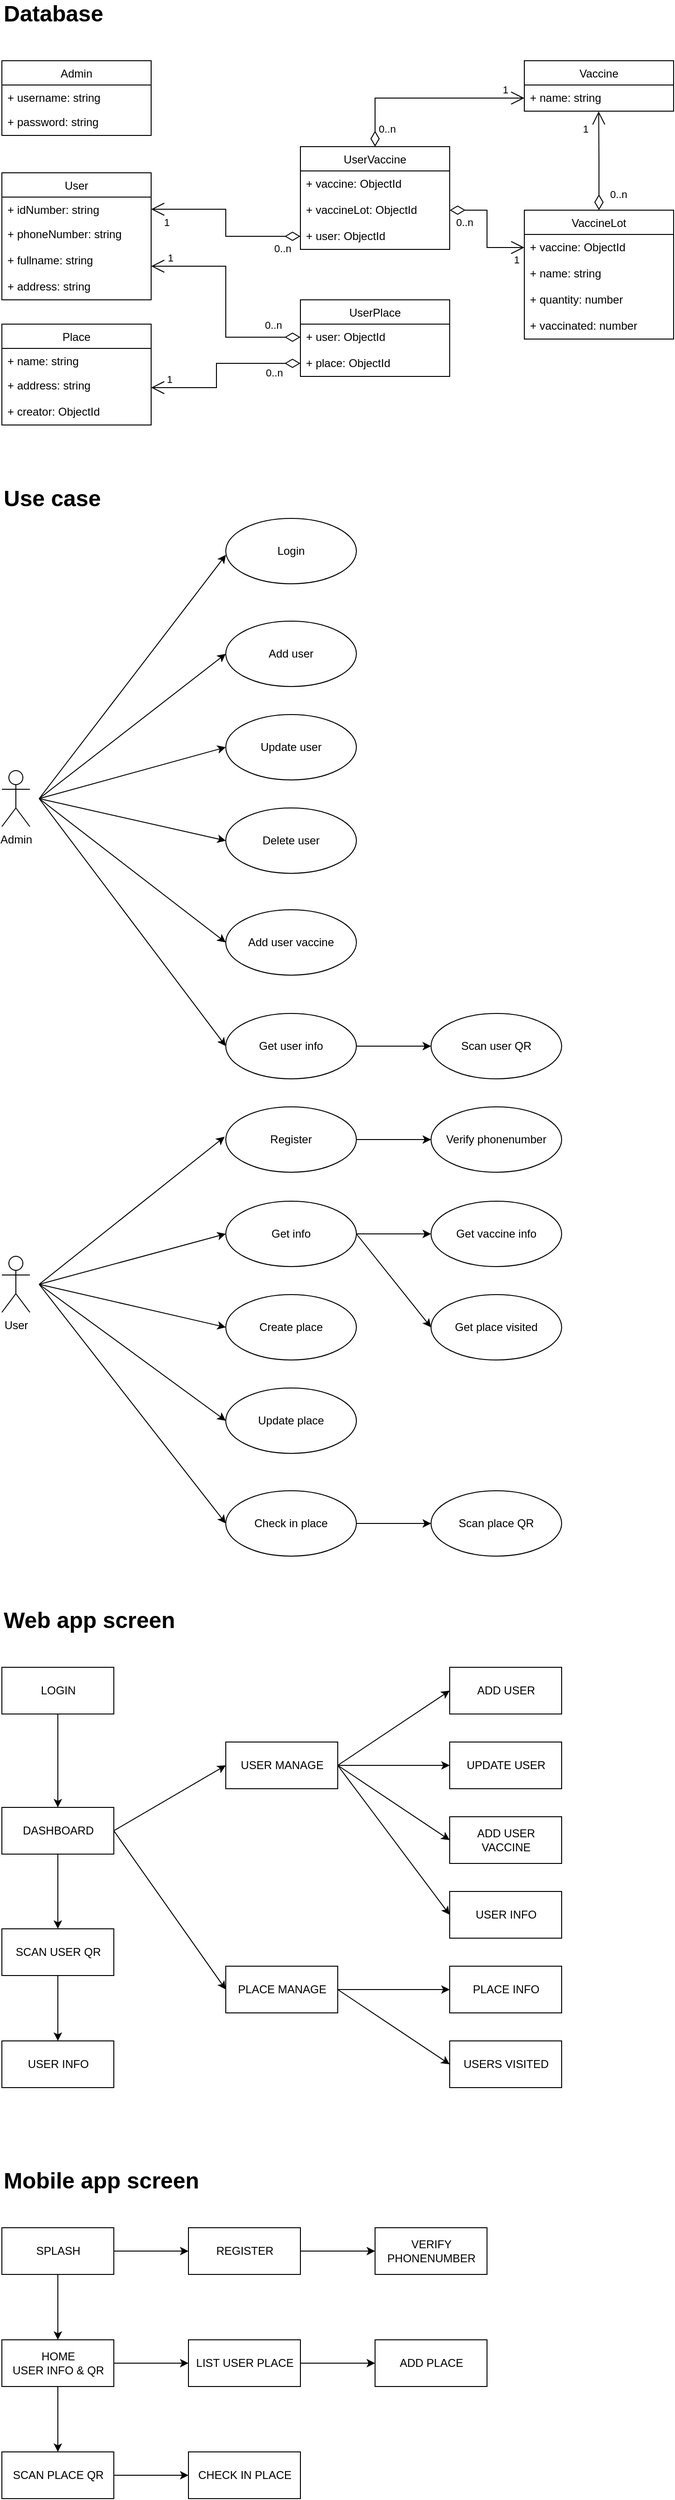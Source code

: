 <mxfile version="15.9.4" type="device"><diagram id="C5RBs43oDa-KdzZeNtuy" name="Page-1"><mxGraphModel dx="981" dy="548" grid="0" gridSize="10" guides="1" tooltips="1" connect="1" arrows="1" fold="1" page="0" pageScale="1" pageWidth="827" pageHeight="1169" math="0" shadow="0"><root><mxCell id="WIyWlLk6GJQsqaUBKTNV-0"/><mxCell id="WIyWlLk6GJQsqaUBKTNV-1" parent="WIyWlLk6GJQsqaUBKTNV-0"/><mxCell id="RPnzSovH79bkajFNH0EI-11" value="Admin" style="swimlane;fontStyle=0;childLayout=stackLayout;horizontal=1;startSize=26;fillColor=none;horizontalStack=0;resizeParent=1;resizeParentMax=0;resizeLast=0;collapsible=1;marginBottom=0;strokeWidth=1;" parent="WIyWlLk6GJQsqaUBKTNV-1" vertex="1"><mxGeometry x="80" y="120" width="160" height="80" as="geometry"/></mxCell><mxCell id="RPnzSovH79bkajFNH0EI-12" value="+ username: string" style="text;strokeColor=none;fillColor=none;align=left;verticalAlign=top;spacingLeft=4;spacingRight=4;overflow=hidden;rotatable=0;points=[[0,0.5],[1,0.5]];portConstraint=eastwest;" parent="RPnzSovH79bkajFNH0EI-11" vertex="1"><mxGeometry y="26" width="160" height="26" as="geometry"/></mxCell><mxCell id="RPnzSovH79bkajFNH0EI-13" value="+ password: string" style="text;strokeColor=none;fillColor=none;align=left;verticalAlign=top;spacingLeft=4;spacingRight=4;overflow=hidden;rotatable=0;points=[[0,0.5],[1,0.5]];portConstraint=eastwest;" parent="RPnzSovH79bkajFNH0EI-11" vertex="1"><mxGeometry y="52" width="160" height="28" as="geometry"/></mxCell><mxCell id="RPnzSovH79bkajFNH0EI-15" value="User" style="swimlane;fontStyle=0;childLayout=stackLayout;horizontal=1;startSize=26;fillColor=none;horizontalStack=0;resizeParent=1;resizeParentMax=0;resizeLast=0;collapsible=1;marginBottom=0;strokeWidth=1;" parent="WIyWlLk6GJQsqaUBKTNV-1" vertex="1"><mxGeometry x="80" y="240" width="160" height="136" as="geometry"/></mxCell><mxCell id="RPnzSovH79bkajFNH0EI-16" value="+ idNumber: string" style="text;strokeColor=none;fillColor=none;align=left;verticalAlign=top;spacingLeft=4;spacingRight=4;overflow=hidden;rotatable=0;points=[[0,0.5],[1,0.5]];portConstraint=eastwest;" parent="RPnzSovH79bkajFNH0EI-15" vertex="1"><mxGeometry y="26" width="160" height="26" as="geometry"/></mxCell><mxCell id="RPnzSovH79bkajFNH0EI-17" value="+ phoneNumber: string" style="text;strokeColor=none;fillColor=none;align=left;verticalAlign=top;spacingLeft=4;spacingRight=4;overflow=hidden;rotatable=0;points=[[0,0.5],[1,0.5]];portConstraint=eastwest;" parent="RPnzSovH79bkajFNH0EI-15" vertex="1"><mxGeometry y="52" width="160" height="28" as="geometry"/></mxCell><mxCell id="RPnzSovH79bkajFNH0EI-19" value="+ fullname: string" style="text;strokeColor=none;fillColor=none;align=left;verticalAlign=top;spacingLeft=4;spacingRight=4;overflow=hidden;rotatable=0;points=[[0,0.5],[1,0.5]];portConstraint=eastwest;" parent="RPnzSovH79bkajFNH0EI-15" vertex="1"><mxGeometry y="80" width="160" height="28" as="geometry"/></mxCell><mxCell id="RPnzSovH79bkajFNH0EI-20" value="+ address: string" style="text;strokeColor=none;fillColor=none;align=left;verticalAlign=top;spacingLeft=4;spacingRight=4;overflow=hidden;rotatable=0;points=[[0,0.5],[1,0.5]];portConstraint=eastwest;" parent="RPnzSovH79bkajFNH0EI-15" vertex="1"><mxGeometry y="108" width="160" height="28" as="geometry"/></mxCell><mxCell id="RPnzSovH79bkajFNH0EI-21" value="Place" style="swimlane;fontStyle=0;childLayout=stackLayout;horizontal=1;startSize=26;fillColor=none;horizontalStack=0;resizeParent=1;resizeParentMax=0;resizeLast=0;collapsible=1;marginBottom=0;strokeWidth=1;" parent="WIyWlLk6GJQsqaUBKTNV-1" vertex="1"><mxGeometry x="80" y="402" width="160" height="108" as="geometry"/></mxCell><mxCell id="RPnzSovH79bkajFNH0EI-22" value="+ name: string" style="text;strokeColor=none;fillColor=none;align=left;verticalAlign=top;spacingLeft=4;spacingRight=4;overflow=hidden;rotatable=0;points=[[0,0.5],[1,0.5]];portConstraint=eastwest;" parent="RPnzSovH79bkajFNH0EI-21" vertex="1"><mxGeometry y="26" width="160" height="26" as="geometry"/></mxCell><mxCell id="RPnzSovH79bkajFNH0EI-23" value="+ address: string" style="text;strokeColor=none;fillColor=none;align=left;verticalAlign=top;spacingLeft=4;spacingRight=4;overflow=hidden;rotatable=0;points=[[0,0.5],[1,0.5]];portConstraint=eastwest;" parent="RPnzSovH79bkajFNH0EI-21" vertex="1"><mxGeometry y="52" width="160" height="28" as="geometry"/></mxCell><mxCell id="RPnzSovH79bkajFNH0EI-24" value="+ creator: ObjectId" style="text;strokeColor=none;fillColor=none;align=left;verticalAlign=top;spacingLeft=4;spacingRight=4;overflow=hidden;rotatable=0;points=[[0,0.5],[1,0.5]];portConstraint=eastwest;" parent="RPnzSovH79bkajFNH0EI-21" vertex="1"><mxGeometry y="80" width="160" height="28" as="geometry"/></mxCell><mxCell id="RPnzSovH79bkajFNH0EI-26" value="UserVaccine" style="swimlane;fontStyle=0;childLayout=stackLayout;horizontal=1;startSize=26;fillColor=none;horizontalStack=0;resizeParent=1;resizeParentMax=0;resizeLast=0;collapsible=1;marginBottom=0;strokeWidth=1;" parent="WIyWlLk6GJQsqaUBKTNV-1" vertex="1"><mxGeometry x="400" y="212" width="160" height="110" as="geometry"/></mxCell><mxCell id="RPnzSovH79bkajFNH0EI-28" value="+ vaccine: ObjectId" style="text;strokeColor=none;fillColor=none;align=left;verticalAlign=top;spacingLeft=4;spacingRight=4;overflow=hidden;rotatable=0;points=[[0,0.5],[1,0.5]];portConstraint=eastwest;" parent="RPnzSovH79bkajFNH0EI-26" vertex="1"><mxGeometry y="26" width="160" height="28" as="geometry"/></mxCell><mxCell id="RPnzSovH79bkajFNH0EI-29" value="+ vaccineLot: ObjectId" style="text;strokeColor=none;fillColor=none;align=left;verticalAlign=top;spacingLeft=4;spacingRight=4;overflow=hidden;rotatable=0;points=[[0,0.5],[1,0.5]];portConstraint=eastwest;" parent="RPnzSovH79bkajFNH0EI-26" vertex="1"><mxGeometry y="54" width="160" height="28" as="geometry"/></mxCell><mxCell id="ggd8G_yPsy5-lnraSc_Z-18" value="+ user: ObjectId" style="text;strokeColor=none;fillColor=none;align=left;verticalAlign=top;spacingLeft=4;spacingRight=4;overflow=hidden;rotatable=0;points=[[0,0.5],[1,0.5]];portConstraint=eastwest;" parent="RPnzSovH79bkajFNH0EI-26" vertex="1"><mxGeometry y="82" width="160" height="28" as="geometry"/></mxCell><mxCell id="RPnzSovH79bkajFNH0EI-50" value="UserPlace" style="swimlane;fontStyle=0;childLayout=stackLayout;horizontal=1;startSize=26;fillColor=none;horizontalStack=0;resizeParent=1;resizeParentMax=0;resizeLast=0;collapsible=1;marginBottom=0;strokeWidth=1;" parent="WIyWlLk6GJQsqaUBKTNV-1" vertex="1"><mxGeometry x="400" y="376" width="160" height="82" as="geometry"/></mxCell><mxCell id="RPnzSovH79bkajFNH0EI-52" value="+ user: ObjectId" style="text;strokeColor=none;fillColor=none;align=left;verticalAlign=top;spacingLeft=4;spacingRight=4;overflow=hidden;rotatable=0;points=[[0,0.5],[1,0.5]];portConstraint=eastwest;" parent="RPnzSovH79bkajFNH0EI-50" vertex="1"><mxGeometry y="26" width="160" height="28" as="geometry"/></mxCell><mxCell id="RPnzSovH79bkajFNH0EI-53" value="+ place: ObjectId" style="text;strokeColor=none;fillColor=none;align=left;verticalAlign=top;spacingLeft=4;spacingRight=4;overflow=hidden;rotatable=0;points=[[0,0.5],[1,0.5]];portConstraint=eastwest;" parent="RPnzSovH79bkajFNH0EI-50" vertex="1"><mxGeometry y="54" width="160" height="28" as="geometry"/></mxCell><mxCell id="RPnzSovH79bkajFNH0EI-60" value="" style="endArrow=open;html=1;endSize=12;startArrow=diamondThin;startSize=14;startFill=0;edgeStyle=orthogonalEdgeStyle;rounded=0;strokeColor=default;exitX=0;exitY=0.5;exitDx=0;exitDy=0;" parent="WIyWlLk6GJQsqaUBKTNV-1" source="RPnzSovH79bkajFNH0EI-52" edge="1"><mxGeometry relative="1" as="geometry"><mxPoint x="400" y="340" as="sourcePoint"/><mxPoint x="240" y="340" as="targetPoint"/><Array as="points"><mxPoint x="320" y="416"/><mxPoint x="320" y="340"/></Array></mxGeometry></mxCell><mxCell id="RPnzSovH79bkajFNH0EI-61" value="0..n" style="edgeLabel;resizable=0;html=1;align=left;verticalAlign=top;strokeWidth=1;" parent="RPnzSovH79bkajFNH0EI-60" connectable="0" vertex="1"><mxGeometry x="-1" relative="1" as="geometry"><mxPoint x="-40" y="-26" as="offset"/></mxGeometry></mxCell><mxCell id="RPnzSovH79bkajFNH0EI-62" value="1" style="edgeLabel;resizable=0;html=1;align=right;verticalAlign=top;strokeWidth=1;" parent="RPnzSovH79bkajFNH0EI-60" connectable="0" vertex="1"><mxGeometry x="1" relative="1" as="geometry"><mxPoint x="24" y="-22" as="offset"/></mxGeometry></mxCell><mxCell id="RPnzSovH79bkajFNH0EI-63" value="" style="endArrow=open;html=1;endSize=12;startArrow=diamondThin;startSize=14;startFill=0;edgeStyle=orthogonalEdgeStyle;rounded=0;strokeColor=default;exitX=0;exitY=0.5;exitDx=0;exitDy=0;" parent="WIyWlLk6GJQsqaUBKTNV-1" source="RPnzSovH79bkajFNH0EI-53" edge="1"><mxGeometry relative="1" as="geometry"><mxPoint x="400" y="470" as="sourcePoint"/><mxPoint x="240" y="470" as="targetPoint"/><Array as="points"><mxPoint x="310" y="444"/><mxPoint x="310" y="470"/></Array></mxGeometry></mxCell><mxCell id="RPnzSovH79bkajFNH0EI-64" value="0..n" style="edgeLabel;resizable=0;html=1;align=left;verticalAlign=top;strokeWidth=1;" parent="RPnzSovH79bkajFNH0EI-63" connectable="0" vertex="1"><mxGeometry x="-1" relative="1" as="geometry"><mxPoint x="-39" y="-3" as="offset"/></mxGeometry></mxCell><mxCell id="RPnzSovH79bkajFNH0EI-65" value="1" style="edgeLabel;resizable=0;html=1;align=right;verticalAlign=top;strokeWidth=1;" parent="RPnzSovH79bkajFNH0EI-63" connectable="0" vertex="1"><mxGeometry x="1" relative="1" as="geometry"><mxPoint x="23" y="-22" as="offset"/></mxGeometry></mxCell><mxCell id="RPnzSovH79bkajFNH0EI-66" value="&lt;b&gt;&lt;font style=&quot;font-size: 24px&quot;&gt;Database&lt;/font&gt;&lt;/b&gt;" style="text;html=1;align=left;verticalAlign=middle;resizable=0;points=[];autosize=1;strokeColor=none;fillColor=none;" parent="WIyWlLk6GJQsqaUBKTNV-1" vertex="1"><mxGeometry x="80" y="60" width="120" height="20" as="geometry"/></mxCell><mxCell id="kVA-u_CEKUebJcmUc4j_-7" style="rounded=0;orthogonalLoop=1;jettySize=auto;html=1;entryX=0.001;entryY=0.558;entryDx=0;entryDy=0;entryPerimeter=0;" parent="WIyWlLk6GJQsqaUBKTNV-1" target="kVA-u_CEKUebJcmUc4j_-1" edge="1"><mxGeometry relative="1" as="geometry"><mxPoint x="120" y="910" as="sourcePoint"/></mxGeometry></mxCell><mxCell id="kVA-u_CEKUebJcmUc4j_-8" style="edgeStyle=none;rounded=0;orthogonalLoop=1;jettySize=auto;html=1;entryX=0;entryY=0.5;entryDx=0;entryDy=0;" parent="WIyWlLk6GJQsqaUBKTNV-1" target="kVA-u_CEKUebJcmUc4j_-2" edge="1"><mxGeometry relative="1" as="geometry"><mxPoint x="120" y="910" as="sourcePoint"/></mxGeometry></mxCell><mxCell id="kVA-u_CEKUebJcmUc4j_-0" value="Admin" style="shape=umlActor;verticalLabelPosition=bottom;verticalAlign=top;html=1;outlineConnect=0;" parent="WIyWlLk6GJQsqaUBKTNV-1" vertex="1"><mxGeometry x="80" y="880" width="30" height="60" as="geometry"/></mxCell><mxCell id="kVA-u_CEKUebJcmUc4j_-1" value="Login" style="ellipse;whiteSpace=wrap;html=1;" parent="WIyWlLk6GJQsqaUBKTNV-1" vertex="1"><mxGeometry x="320" y="610" width="140" height="70" as="geometry"/></mxCell><mxCell id="kVA-u_CEKUebJcmUc4j_-2" value="Add user" style="ellipse;whiteSpace=wrap;html=1;" parent="WIyWlLk6GJQsqaUBKTNV-1" vertex="1"><mxGeometry x="320" y="720" width="140" height="70" as="geometry"/></mxCell><mxCell id="kVA-u_CEKUebJcmUc4j_-3" value="Update user" style="ellipse;whiteSpace=wrap;html=1;" parent="WIyWlLk6GJQsqaUBKTNV-1" vertex="1"><mxGeometry x="320" y="820" width="140" height="70" as="geometry"/></mxCell><mxCell id="kVA-u_CEKUebJcmUc4j_-5" value="Delete user" style="ellipse;whiteSpace=wrap;html=1;" parent="WIyWlLk6GJQsqaUBKTNV-1" vertex="1"><mxGeometry x="320" y="920" width="140" height="70" as="geometry"/></mxCell><mxCell id="kVA-u_CEKUebJcmUc4j_-6" value="Add user vaccine" style="ellipse;whiteSpace=wrap;html=1;" parent="WIyWlLk6GJQsqaUBKTNV-1" vertex="1"><mxGeometry x="320" y="1029" width="140" height="70" as="geometry"/></mxCell><mxCell id="kVA-u_CEKUebJcmUc4j_-9" style="edgeStyle=none;rounded=0;orthogonalLoop=1;jettySize=auto;html=1;entryX=0;entryY=0.5;entryDx=0;entryDy=0;" parent="WIyWlLk6GJQsqaUBKTNV-1" target="kVA-u_CEKUebJcmUc4j_-3" edge="1"><mxGeometry relative="1" as="geometry"><mxPoint x="120" y="910" as="sourcePoint"/><mxPoint x="390" y="865" as="targetPoint"/></mxGeometry></mxCell><mxCell id="kVA-u_CEKUebJcmUc4j_-10" style="edgeStyle=none;rounded=0;orthogonalLoop=1;jettySize=auto;html=1;entryX=0;entryY=0.5;entryDx=0;entryDy=0;" parent="WIyWlLk6GJQsqaUBKTNV-1" target="kVA-u_CEKUebJcmUc4j_-5" edge="1"><mxGeometry relative="1" as="geometry"><mxPoint x="120" y="910" as="sourcePoint"/><mxPoint x="390" y="945" as="targetPoint"/></mxGeometry></mxCell><mxCell id="kVA-u_CEKUebJcmUc4j_-11" style="edgeStyle=none;rounded=0;orthogonalLoop=1;jettySize=auto;html=1;entryX=0;entryY=0.5;entryDx=0;entryDy=0;" parent="WIyWlLk6GJQsqaUBKTNV-1" target="kVA-u_CEKUebJcmUc4j_-6" edge="1"><mxGeometry relative="1" as="geometry"><mxPoint x="120" y="910" as="sourcePoint"/><mxPoint x="400" y="1050" as="targetPoint"/></mxGeometry></mxCell><mxCell id="kVA-u_CEKUebJcmUc4j_-21" style="edgeStyle=none;rounded=0;orthogonalLoop=1;jettySize=auto;html=1;entryX=-0.009;entryY=0.458;entryDx=0;entryDy=0;entryPerimeter=0;" parent="WIyWlLk6GJQsqaUBKTNV-1" target="kVA-u_CEKUebJcmUc4j_-13" edge="1"><mxGeometry relative="1" as="geometry"><mxPoint x="120" y="1430" as="sourcePoint"/></mxGeometry></mxCell><mxCell id="kVA-u_CEKUebJcmUc4j_-12" value="User" style="shape=umlActor;verticalLabelPosition=bottom;verticalAlign=top;html=1;outlineConnect=0;" parent="WIyWlLk6GJQsqaUBKTNV-1" vertex="1"><mxGeometry x="80" y="1400" width="30" height="60" as="geometry"/></mxCell><mxCell id="kVA-u_CEKUebJcmUc4j_-15" value="" style="edgeStyle=none;rounded=0;orthogonalLoop=1;jettySize=auto;html=1;" parent="WIyWlLk6GJQsqaUBKTNV-1" source="kVA-u_CEKUebJcmUc4j_-13" target="kVA-u_CEKUebJcmUc4j_-14" edge="1"><mxGeometry relative="1" as="geometry"/></mxCell><mxCell id="kVA-u_CEKUebJcmUc4j_-13" value="Register" style="ellipse;whiteSpace=wrap;html=1;" parent="WIyWlLk6GJQsqaUBKTNV-1" vertex="1"><mxGeometry x="320" y="1240" width="140" height="70" as="geometry"/></mxCell><mxCell id="kVA-u_CEKUebJcmUc4j_-14" value="Verify phonenumber" style="ellipse;whiteSpace=wrap;html=1;" parent="WIyWlLk6GJQsqaUBKTNV-1" vertex="1"><mxGeometry x="540" y="1240" width="140" height="70" as="geometry"/></mxCell><mxCell id="kVA-u_CEKUebJcmUc4j_-16" value="Create place" style="ellipse;whiteSpace=wrap;html=1;" parent="WIyWlLk6GJQsqaUBKTNV-1" vertex="1"><mxGeometry x="320" y="1441" width="140" height="70" as="geometry"/></mxCell><mxCell id="kVA-u_CEKUebJcmUc4j_-20" value="" style="edgeStyle=none;rounded=0;orthogonalLoop=1;jettySize=auto;html=1;" parent="WIyWlLk6GJQsqaUBKTNV-1" source="kVA-u_CEKUebJcmUc4j_-17" target="kVA-u_CEKUebJcmUc4j_-19" edge="1"><mxGeometry relative="1" as="geometry"/></mxCell><mxCell id="kVA-u_CEKUebJcmUc4j_-17" value="Check in place" style="ellipse;whiteSpace=wrap;html=1;" parent="WIyWlLk6GJQsqaUBKTNV-1" vertex="1"><mxGeometry x="320" y="1651" width="140" height="70" as="geometry"/></mxCell><mxCell id="kVA-u_CEKUebJcmUc4j_-33" value="" style="edgeStyle=none;rounded=0;orthogonalLoop=1;jettySize=auto;html=1;" parent="WIyWlLk6GJQsqaUBKTNV-1" source="kVA-u_CEKUebJcmUc4j_-18" target="kVA-u_CEKUebJcmUc4j_-32" edge="1"><mxGeometry relative="1" as="geometry"/></mxCell><mxCell id="kVA-u_CEKUebJcmUc4j_-18" value="Get info" style="ellipse;whiteSpace=wrap;html=1;" parent="WIyWlLk6GJQsqaUBKTNV-1" vertex="1"><mxGeometry x="320" y="1341" width="140" height="70" as="geometry"/></mxCell><mxCell id="kVA-u_CEKUebJcmUc4j_-19" value="Scan place QR" style="ellipse;whiteSpace=wrap;html=1;" parent="WIyWlLk6GJQsqaUBKTNV-1" vertex="1"><mxGeometry x="540" y="1651" width="140" height="70" as="geometry"/></mxCell><mxCell id="kVA-u_CEKUebJcmUc4j_-22" style="edgeStyle=none;rounded=0;orthogonalLoop=1;jettySize=auto;html=1;entryX=0;entryY=0.5;entryDx=0;entryDy=0;" parent="WIyWlLk6GJQsqaUBKTNV-1" target="kVA-u_CEKUebJcmUc4j_-18" edge="1"><mxGeometry relative="1" as="geometry"><mxPoint x="120" y="1430" as="sourcePoint"/><mxPoint x="408.74" y="1281.06" as="targetPoint"/></mxGeometry></mxCell><mxCell id="kVA-u_CEKUebJcmUc4j_-23" style="edgeStyle=none;rounded=0;orthogonalLoop=1;jettySize=auto;html=1;entryX=0;entryY=0.5;entryDx=0;entryDy=0;" parent="WIyWlLk6GJQsqaUBKTNV-1" target="kVA-u_CEKUebJcmUc4j_-16" edge="1"><mxGeometry relative="1" as="geometry"><mxPoint x="120" y="1430" as="sourcePoint"/><mxPoint x="410" y="1385" as="targetPoint"/></mxGeometry></mxCell><mxCell id="kVA-u_CEKUebJcmUc4j_-24" style="edgeStyle=none;rounded=0;orthogonalLoop=1;jettySize=auto;html=1;entryX=0;entryY=0.5;entryDx=0;entryDy=0;" parent="WIyWlLk6GJQsqaUBKTNV-1" target="kVA-u_CEKUebJcmUc4j_-17" edge="1"><mxGeometry relative="1" as="geometry"><mxPoint x="120" y="1430" as="sourcePoint"/><mxPoint x="410" y="1485" as="targetPoint"/></mxGeometry></mxCell><mxCell id="kVA-u_CEKUebJcmUc4j_-28" value="" style="edgeStyle=none;rounded=0;orthogonalLoop=1;jettySize=auto;html=1;" parent="WIyWlLk6GJQsqaUBKTNV-1" source="kVA-u_CEKUebJcmUc4j_-25" edge="1"><mxGeometry relative="1" as="geometry"><mxPoint x="540.0" y="1175" as="targetPoint"/></mxGeometry></mxCell><mxCell id="kVA-u_CEKUebJcmUc4j_-25" value="Get user info" style="ellipse;whiteSpace=wrap;html=1;" parent="WIyWlLk6GJQsqaUBKTNV-1" vertex="1"><mxGeometry x="320" y="1140" width="140" height="70" as="geometry"/></mxCell><mxCell id="kVA-u_CEKUebJcmUc4j_-26" style="edgeStyle=none;rounded=0;orthogonalLoop=1;jettySize=auto;html=1;entryX=0;entryY=0.5;entryDx=0;entryDy=0;" parent="WIyWlLk6GJQsqaUBKTNV-1" target="kVA-u_CEKUebJcmUc4j_-25" edge="1"><mxGeometry relative="1" as="geometry"><mxPoint x="120" y="910" as="sourcePoint"/><mxPoint x="410" y="1074" as="targetPoint"/></mxGeometry></mxCell><mxCell id="kVA-u_CEKUebJcmUc4j_-27" value="Scan user QR" style="ellipse;whiteSpace=wrap;html=1;" parent="WIyWlLk6GJQsqaUBKTNV-1" vertex="1"><mxGeometry x="540" y="1140" width="140" height="70" as="geometry"/></mxCell><mxCell id="kVA-u_CEKUebJcmUc4j_-29" value="&lt;span style=&quot;font-size: 24px&quot;&gt;&lt;b&gt;Use case&lt;/b&gt;&lt;/span&gt;" style="text;html=1;align=left;verticalAlign=middle;resizable=0;points=[];autosize=1;strokeColor=none;fillColor=none;" parent="WIyWlLk6GJQsqaUBKTNV-1" vertex="1"><mxGeometry x="80" y="579" width="120" height="20" as="geometry"/></mxCell><mxCell id="kVA-u_CEKUebJcmUc4j_-30" value="Update place" style="ellipse;whiteSpace=wrap;html=1;" parent="WIyWlLk6GJQsqaUBKTNV-1" vertex="1"><mxGeometry x="320" y="1541" width="140" height="70" as="geometry"/></mxCell><mxCell id="kVA-u_CEKUebJcmUc4j_-31" style="edgeStyle=none;rounded=0;orthogonalLoop=1;jettySize=auto;html=1;entryX=0;entryY=0.5;entryDx=0;entryDy=0;" parent="WIyWlLk6GJQsqaUBKTNV-1" target="kVA-u_CEKUebJcmUc4j_-30" edge="1"><mxGeometry relative="1" as="geometry"><mxPoint x="120" y="1430" as="sourcePoint"/><mxPoint x="410.0" y="1485" as="targetPoint"/></mxGeometry></mxCell><mxCell id="kVA-u_CEKUebJcmUc4j_-32" value="Get vaccine info" style="ellipse;whiteSpace=wrap;html=1;" parent="WIyWlLk6GJQsqaUBKTNV-1" vertex="1"><mxGeometry x="540" y="1341" width="140" height="70" as="geometry"/></mxCell><mxCell id="kVA-u_CEKUebJcmUc4j_-34" value="Get place visited" style="ellipse;whiteSpace=wrap;html=1;" parent="WIyWlLk6GJQsqaUBKTNV-1" vertex="1"><mxGeometry x="540" y="1441" width="140" height="70" as="geometry"/></mxCell><mxCell id="kVA-u_CEKUebJcmUc4j_-35" value="" style="edgeStyle=none;rounded=0;orthogonalLoop=1;jettySize=auto;html=1;entryX=0;entryY=0.5;entryDx=0;entryDy=0;exitX=1;exitY=0.5;exitDx=0;exitDy=0;" parent="WIyWlLk6GJQsqaUBKTNV-1" source="kVA-u_CEKUebJcmUc4j_-18" target="kVA-u_CEKUebJcmUc4j_-34" edge="1"><mxGeometry relative="1" as="geometry"><mxPoint x="470.0" y="1386" as="sourcePoint"/><mxPoint x="550.0" y="1386" as="targetPoint"/></mxGeometry></mxCell><mxCell id="kVA-u_CEKUebJcmUc4j_-37" value="&lt;span style=&quot;font-size: 24px&quot;&gt;&lt;b&gt;Web app screen&lt;/b&gt;&lt;/span&gt;" style="text;html=1;align=left;verticalAlign=middle;resizable=0;points=[];autosize=1;strokeColor=none;fillColor=none;" parent="WIyWlLk6GJQsqaUBKTNV-1" vertex="1"><mxGeometry x="80" y="1780" width="200" height="20" as="geometry"/></mxCell><mxCell id="kVA-u_CEKUebJcmUc4j_-41" value="" style="edgeStyle=none;rounded=0;orthogonalLoop=1;jettySize=auto;html=1;exitX=1;exitY=0.5;exitDx=0;exitDy=0;entryX=0;entryY=0.5;entryDx=0;entryDy=0;" parent="WIyWlLk6GJQsqaUBKTNV-1" source="kVA-u_CEKUebJcmUc4j_-38" target="kVA-u_CEKUebJcmUc4j_-40" edge="1"><mxGeometry relative="1" as="geometry"/></mxCell><mxCell id="kVA-u_CEKUebJcmUc4j_-50" style="edgeStyle=none;rounded=0;orthogonalLoop=1;jettySize=auto;html=1;exitX=0.5;exitY=1;exitDx=0;exitDy=0;entryX=0.5;entryY=0;entryDx=0;entryDy=0;" parent="WIyWlLk6GJQsqaUBKTNV-1" source="kVA-u_CEKUebJcmUc4j_-38" target="kVA-u_CEKUebJcmUc4j_-49" edge="1"><mxGeometry relative="1" as="geometry"/></mxCell><mxCell id="kVA-u_CEKUebJcmUc4j_-56" style="edgeStyle=none;rounded=0;orthogonalLoop=1;jettySize=auto;html=1;exitX=1;exitY=0.5;exitDx=0;exitDy=0;entryX=0;entryY=0.5;entryDx=0;entryDy=0;" parent="WIyWlLk6GJQsqaUBKTNV-1" source="kVA-u_CEKUebJcmUc4j_-38" target="kVA-u_CEKUebJcmUc4j_-55" edge="1"><mxGeometry relative="1" as="geometry"/></mxCell><mxCell id="kVA-u_CEKUebJcmUc4j_-38" value="DASHBOARD" style="html=1;" parent="WIyWlLk6GJQsqaUBKTNV-1" vertex="1"><mxGeometry x="80" y="1990" width="120" height="50" as="geometry"/></mxCell><mxCell id="kVA-u_CEKUebJcmUc4j_-39" value="LOGIN" style="html=1;" parent="WIyWlLk6GJQsqaUBKTNV-1" vertex="1"><mxGeometry x="80" y="1840" width="120" height="50" as="geometry"/></mxCell><mxCell id="kVA-u_CEKUebJcmUc4j_-45" style="edgeStyle=none;rounded=0;orthogonalLoop=1;jettySize=auto;html=1;exitX=1;exitY=0.5;exitDx=0;exitDy=0;entryX=0;entryY=0.5;entryDx=0;entryDy=0;" parent="WIyWlLk6GJQsqaUBKTNV-1" source="kVA-u_CEKUebJcmUc4j_-40" target="kVA-u_CEKUebJcmUc4j_-43" edge="1"><mxGeometry relative="1" as="geometry"/></mxCell><mxCell id="kVA-u_CEKUebJcmUc4j_-46" style="edgeStyle=none;rounded=0;orthogonalLoop=1;jettySize=auto;html=1;exitX=1;exitY=0.5;exitDx=0;exitDy=0;entryX=0;entryY=0.5;entryDx=0;entryDy=0;" parent="WIyWlLk6GJQsqaUBKTNV-1" source="kVA-u_CEKUebJcmUc4j_-40" target="kVA-u_CEKUebJcmUc4j_-44" edge="1"><mxGeometry relative="1" as="geometry"/></mxCell><mxCell id="kVA-u_CEKUebJcmUc4j_-48" style="edgeStyle=none;rounded=0;orthogonalLoop=1;jettySize=auto;html=1;exitX=1;exitY=0.5;exitDx=0;exitDy=0;entryX=0;entryY=0.5;entryDx=0;entryDy=0;" parent="WIyWlLk6GJQsqaUBKTNV-1" source="kVA-u_CEKUebJcmUc4j_-40" target="kVA-u_CEKUebJcmUc4j_-47" edge="1"><mxGeometry relative="1" as="geometry"/></mxCell><mxCell id="kVA-u_CEKUebJcmUc4j_-54" style="edgeStyle=none;rounded=0;orthogonalLoop=1;jettySize=auto;html=1;exitX=1;exitY=0.5;exitDx=0;exitDy=0;entryX=0;entryY=0.5;entryDx=0;entryDy=0;" parent="WIyWlLk6GJQsqaUBKTNV-1" source="kVA-u_CEKUebJcmUc4j_-40" target="kVA-u_CEKUebJcmUc4j_-53" edge="1"><mxGeometry relative="1" as="geometry"/></mxCell><mxCell id="kVA-u_CEKUebJcmUc4j_-40" value="USER MANAGE" style="html=1;" parent="WIyWlLk6GJQsqaUBKTNV-1" vertex="1"><mxGeometry x="320" y="1920" width="120" height="50" as="geometry"/></mxCell><mxCell id="kVA-u_CEKUebJcmUc4j_-42" value="" style="edgeStyle=none;rounded=0;orthogonalLoop=1;jettySize=auto;html=1;entryX=0.5;entryY=0;entryDx=0;entryDy=0;exitX=0.5;exitY=1;exitDx=0;exitDy=0;" parent="WIyWlLk6GJQsqaUBKTNV-1" source="kVA-u_CEKUebJcmUc4j_-39" target="kVA-u_CEKUebJcmUc4j_-38" edge="1"><mxGeometry relative="1" as="geometry"><mxPoint x="200" y="1864.66" as="sourcePoint"/><mxPoint x="280" y="1864.66" as="targetPoint"/></mxGeometry></mxCell><mxCell id="kVA-u_CEKUebJcmUc4j_-43" value="ADD USER" style="html=1;" parent="WIyWlLk6GJQsqaUBKTNV-1" vertex="1"><mxGeometry x="560" y="1840" width="120" height="50" as="geometry"/></mxCell><mxCell id="kVA-u_CEKUebJcmUc4j_-44" value="UPDATE USER" style="html=1;" parent="WIyWlLk6GJQsqaUBKTNV-1" vertex="1"><mxGeometry x="560" y="1920" width="120" height="50" as="geometry"/></mxCell><mxCell id="kVA-u_CEKUebJcmUc4j_-47" value="ADD USER&lt;br&gt;VACCINE" style="html=1;" parent="WIyWlLk6GJQsqaUBKTNV-1" vertex="1"><mxGeometry x="560" y="2000" width="120" height="50" as="geometry"/></mxCell><mxCell id="kVA-u_CEKUebJcmUc4j_-52" value="" style="edgeStyle=none;rounded=0;orthogonalLoop=1;jettySize=auto;html=1;exitX=0.5;exitY=1;exitDx=0;exitDy=0;entryX=0.5;entryY=0;entryDx=0;entryDy=0;" parent="WIyWlLk6GJQsqaUBKTNV-1" source="kVA-u_CEKUebJcmUc4j_-49" target="kVA-u_CEKUebJcmUc4j_-51" edge="1"><mxGeometry relative="1" as="geometry"/></mxCell><mxCell id="kVA-u_CEKUebJcmUc4j_-49" value="SCAN USER QR" style="html=1;" parent="WIyWlLk6GJQsqaUBKTNV-1" vertex="1"><mxGeometry x="80" y="2120" width="120" height="50" as="geometry"/></mxCell><mxCell id="kVA-u_CEKUebJcmUc4j_-51" value="USER INFO" style="html=1;" parent="WIyWlLk6GJQsqaUBKTNV-1" vertex="1"><mxGeometry x="80" y="2240" width="120" height="50" as="geometry"/></mxCell><mxCell id="kVA-u_CEKUebJcmUc4j_-53" value="USER INFO" style="html=1;" parent="WIyWlLk6GJQsqaUBKTNV-1" vertex="1"><mxGeometry x="560" y="2080" width="120" height="50" as="geometry"/></mxCell><mxCell id="kVA-u_CEKUebJcmUc4j_-58" value="" style="edgeStyle=none;rounded=0;orthogonalLoop=1;jettySize=auto;html=1;" parent="WIyWlLk6GJQsqaUBKTNV-1" source="kVA-u_CEKUebJcmUc4j_-55" target="kVA-u_CEKUebJcmUc4j_-57" edge="1"><mxGeometry relative="1" as="geometry"/></mxCell><mxCell id="kVA-u_CEKUebJcmUc4j_-60" style="edgeStyle=none;rounded=0;orthogonalLoop=1;jettySize=auto;html=1;exitX=1;exitY=0.5;exitDx=0;exitDy=0;entryX=0;entryY=0.5;entryDx=0;entryDy=0;" parent="WIyWlLk6GJQsqaUBKTNV-1" source="kVA-u_CEKUebJcmUc4j_-55" target="kVA-u_CEKUebJcmUc4j_-59" edge="1"><mxGeometry relative="1" as="geometry"/></mxCell><mxCell id="kVA-u_CEKUebJcmUc4j_-55" value="PLACE MANAGE" style="html=1;" parent="WIyWlLk6GJQsqaUBKTNV-1" vertex="1"><mxGeometry x="320" y="2160" width="120" height="50" as="geometry"/></mxCell><mxCell id="kVA-u_CEKUebJcmUc4j_-57" value="PLACE INFO" style="html=1;" parent="WIyWlLk6GJQsqaUBKTNV-1" vertex="1"><mxGeometry x="560" y="2160" width="120" height="50" as="geometry"/></mxCell><mxCell id="kVA-u_CEKUebJcmUc4j_-59" value="USERS VISITED" style="html=1;" parent="WIyWlLk6GJQsqaUBKTNV-1" vertex="1"><mxGeometry x="560" y="2240" width="120" height="50" as="geometry"/></mxCell><mxCell id="kVA-u_CEKUebJcmUc4j_-64" value="" style="edgeStyle=none;rounded=0;orthogonalLoop=1;jettySize=auto;html=1;" parent="WIyWlLk6GJQsqaUBKTNV-1" source="kVA-u_CEKUebJcmUc4j_-61" target="kVA-u_CEKUebJcmUc4j_-63" edge="1"><mxGeometry relative="1" as="geometry"/></mxCell><mxCell id="kVA-u_CEKUebJcmUc4j_-74" value="" style="edgeStyle=none;rounded=0;orthogonalLoop=1;jettySize=auto;html=1;" parent="WIyWlLk6GJQsqaUBKTNV-1" source="kVA-u_CEKUebJcmUc4j_-61" target="kVA-u_CEKUebJcmUc4j_-73" edge="1"><mxGeometry relative="1" as="geometry"/></mxCell><mxCell id="kVA-u_CEKUebJcmUc4j_-61" value="SPLASH" style="html=1;" parent="WIyWlLk6GJQsqaUBKTNV-1" vertex="1"><mxGeometry x="80" y="2440" width="120" height="50" as="geometry"/></mxCell><mxCell id="kVA-u_CEKUebJcmUc4j_-62" value="&lt;span style=&quot;font-size: 24px&quot;&gt;&lt;b&gt;Mobile app screen&lt;/b&gt;&lt;/span&gt;" style="text;html=1;align=left;verticalAlign=middle;resizable=0;points=[];autosize=1;strokeColor=none;fillColor=none;" parent="WIyWlLk6GJQsqaUBKTNV-1" vertex="1"><mxGeometry x="80" y="2380" width="220" height="20" as="geometry"/></mxCell><mxCell id="kVA-u_CEKUebJcmUc4j_-66" value="" style="edgeStyle=none;rounded=0;orthogonalLoop=1;jettySize=auto;html=1;" parent="WIyWlLk6GJQsqaUBKTNV-1" source="kVA-u_CEKUebJcmUc4j_-63" target="kVA-u_CEKUebJcmUc4j_-65" edge="1"><mxGeometry relative="1" as="geometry"/></mxCell><mxCell id="kVA-u_CEKUebJcmUc4j_-70" value="" style="edgeStyle=none;rounded=0;orthogonalLoop=1;jettySize=auto;html=1;" parent="WIyWlLk6GJQsqaUBKTNV-1" source="kVA-u_CEKUebJcmUc4j_-63" target="kVA-u_CEKUebJcmUc4j_-69" edge="1"><mxGeometry relative="1" as="geometry"/></mxCell><mxCell id="kVA-u_CEKUebJcmUc4j_-63" value="HOME&lt;br&gt;USER INFO &amp;amp; QR" style="html=1;" parent="WIyWlLk6GJQsqaUBKTNV-1" vertex="1"><mxGeometry x="80" y="2560" width="120" height="50" as="geometry"/></mxCell><mxCell id="kVA-u_CEKUebJcmUc4j_-68" value="" style="edgeStyle=none;rounded=0;orthogonalLoop=1;jettySize=auto;html=1;" parent="WIyWlLk6GJQsqaUBKTNV-1" source="kVA-u_CEKUebJcmUc4j_-65" target="kVA-u_CEKUebJcmUc4j_-67" edge="1"><mxGeometry relative="1" as="geometry"/></mxCell><mxCell id="kVA-u_CEKUebJcmUc4j_-65" value="LIST USER PLACE" style="html=1;" parent="WIyWlLk6GJQsqaUBKTNV-1" vertex="1"><mxGeometry x="280" y="2560" width="120" height="50" as="geometry"/></mxCell><mxCell id="kVA-u_CEKUebJcmUc4j_-67" value="ADD PLACE" style="html=1;" parent="WIyWlLk6GJQsqaUBKTNV-1" vertex="1"><mxGeometry x="480" y="2560" width="120" height="50" as="geometry"/></mxCell><mxCell id="kVA-u_CEKUebJcmUc4j_-72" value="" style="edgeStyle=none;rounded=0;orthogonalLoop=1;jettySize=auto;html=1;" parent="WIyWlLk6GJQsqaUBKTNV-1" source="kVA-u_CEKUebJcmUc4j_-69" target="kVA-u_CEKUebJcmUc4j_-71" edge="1"><mxGeometry relative="1" as="geometry"/></mxCell><mxCell id="kVA-u_CEKUebJcmUc4j_-69" value="SCAN PLACE QR" style="html=1;" parent="WIyWlLk6GJQsqaUBKTNV-1" vertex="1"><mxGeometry x="80" y="2680" width="120" height="50" as="geometry"/></mxCell><mxCell id="kVA-u_CEKUebJcmUc4j_-71" value="CHECK IN PLACE" style="html=1;" parent="WIyWlLk6GJQsqaUBKTNV-1" vertex="1"><mxGeometry x="280" y="2680" width="120" height="50" as="geometry"/></mxCell><mxCell id="kVA-u_CEKUebJcmUc4j_-76" value="" style="edgeStyle=none;rounded=0;orthogonalLoop=1;jettySize=auto;html=1;" parent="WIyWlLk6GJQsqaUBKTNV-1" source="kVA-u_CEKUebJcmUc4j_-73" target="kVA-u_CEKUebJcmUc4j_-75" edge="1"><mxGeometry relative="1" as="geometry"/></mxCell><mxCell id="kVA-u_CEKUebJcmUc4j_-73" value="REGISTER" style="html=1;" parent="WIyWlLk6GJQsqaUBKTNV-1" vertex="1"><mxGeometry x="280" y="2440" width="120" height="50" as="geometry"/></mxCell><mxCell id="kVA-u_CEKUebJcmUc4j_-75" value="VERIFY&lt;br&gt;PHONENUMBER" style="html=1;" parent="WIyWlLk6GJQsqaUBKTNV-1" vertex="1"><mxGeometry x="480" y="2440" width="120" height="50" as="geometry"/></mxCell><mxCell id="ggd8G_yPsy5-lnraSc_Z-0" value="Vaccine" style="swimlane;fontStyle=0;childLayout=stackLayout;horizontal=1;startSize=26;fillColor=none;horizontalStack=0;resizeParent=1;resizeParentMax=0;resizeLast=0;collapsible=1;marginBottom=0;strokeWidth=1;" parent="WIyWlLk6GJQsqaUBKTNV-1" vertex="1"><mxGeometry x="640" y="120" width="160" height="54" as="geometry"/></mxCell><mxCell id="ggd8G_yPsy5-lnraSc_Z-2" value="+ name: string" style="text;strokeColor=none;fillColor=none;align=left;verticalAlign=top;spacingLeft=4;spacingRight=4;overflow=hidden;rotatable=0;points=[[0,0.5],[1,0.5]];portConstraint=eastwest;" parent="ggd8G_yPsy5-lnraSc_Z-0" vertex="1"><mxGeometry y="26" width="160" height="28" as="geometry"/></mxCell><mxCell id="ggd8G_yPsy5-lnraSc_Z-4" value="VaccineLot" style="swimlane;fontStyle=0;childLayout=stackLayout;horizontal=1;startSize=26;fillColor=none;horizontalStack=0;resizeParent=1;resizeParentMax=0;resizeLast=0;collapsible=1;marginBottom=0;strokeWidth=1;" parent="WIyWlLk6GJQsqaUBKTNV-1" vertex="1"><mxGeometry x="640" y="280" width="160" height="138" as="geometry"/></mxCell><mxCell id="ggd8G_yPsy5-lnraSc_Z-5" value="+ vaccine: ObjectId" style="text;strokeColor=none;fillColor=none;align=left;verticalAlign=top;spacingLeft=4;spacingRight=4;overflow=hidden;rotatable=0;points=[[0,0.5],[1,0.5]];portConstraint=eastwest;" parent="ggd8G_yPsy5-lnraSc_Z-4" vertex="1"><mxGeometry y="26" width="160" height="28" as="geometry"/></mxCell><mxCell id="ggd8G_yPsy5-lnraSc_Z-6" value="+ name: string" style="text;strokeColor=none;fillColor=none;align=left;verticalAlign=top;spacingLeft=4;spacingRight=4;overflow=hidden;rotatable=0;points=[[0,0.5],[1,0.5]];portConstraint=eastwest;" parent="ggd8G_yPsy5-lnraSc_Z-4" vertex="1"><mxGeometry y="54" width="160" height="28" as="geometry"/></mxCell><mxCell id="ggd8G_yPsy5-lnraSc_Z-7" value="+ quantity: number" style="text;strokeColor=none;fillColor=none;align=left;verticalAlign=top;spacingLeft=4;spacingRight=4;overflow=hidden;rotatable=0;points=[[0,0.5],[1,0.5]];portConstraint=eastwest;" parent="ggd8G_yPsy5-lnraSc_Z-4" vertex="1"><mxGeometry y="82" width="160" height="28" as="geometry"/></mxCell><mxCell id="ggd8G_yPsy5-lnraSc_Z-17" value="+ vaccinated: number" style="text;strokeColor=none;fillColor=none;align=left;verticalAlign=top;spacingLeft=4;spacingRight=4;overflow=hidden;rotatable=0;points=[[0,0.5],[1,0.5]];portConstraint=eastwest;" parent="ggd8G_yPsy5-lnraSc_Z-4" vertex="1"><mxGeometry y="110" width="160" height="28" as="geometry"/></mxCell><mxCell id="ggd8G_yPsy5-lnraSc_Z-8" value="" style="endArrow=open;html=1;endSize=12;startArrow=diamondThin;startSize=14;startFill=0;edgeStyle=orthogonalEdgeStyle;rounded=0;entryX=0;entryY=0.5;entryDx=0;entryDy=0;exitX=0.5;exitY=0;exitDx=0;exitDy=0;" parent="WIyWlLk6GJQsqaUBKTNV-1" source="RPnzSovH79bkajFNH0EI-26" target="ggd8G_yPsy5-lnraSc_Z-2" edge="1"><mxGeometry relative="1" as="geometry"><mxPoint x="490" y="210" as="sourcePoint"/><mxPoint x="580" y="174" as="targetPoint"/></mxGeometry></mxCell><mxCell id="ggd8G_yPsy5-lnraSc_Z-9" value="0..n" style="edgeLabel;resizable=0;html=1;align=left;verticalAlign=top;" parent="ggd8G_yPsy5-lnraSc_Z-8" connectable="0" vertex="1"><mxGeometry x="-1" relative="1" as="geometry"><mxPoint x="2" y="-32" as="offset"/></mxGeometry></mxCell><mxCell id="ggd8G_yPsy5-lnraSc_Z-10" value="1" style="edgeLabel;resizable=0;html=1;align=right;verticalAlign=top;" parent="ggd8G_yPsy5-lnraSc_Z-8" connectable="0" vertex="1"><mxGeometry x="1" relative="1" as="geometry"><mxPoint x="-17" y="-22" as="offset"/></mxGeometry></mxCell><mxCell id="ggd8G_yPsy5-lnraSc_Z-14" value="" style="endArrow=open;html=1;endSize=12;startArrow=diamondThin;startSize=14;startFill=0;edgeStyle=orthogonalEdgeStyle;rounded=0;entryX=0.498;entryY=1.007;entryDx=0;entryDy=0;entryPerimeter=0;exitX=0.5;exitY=0;exitDx=0;exitDy=0;" parent="WIyWlLk6GJQsqaUBKTNV-1" source="ggd8G_yPsy5-lnraSc_Z-4" target="ggd8G_yPsy5-lnraSc_Z-2" edge="1"><mxGeometry relative="1" as="geometry"><mxPoint x="720" y="400" as="sourcePoint"/><mxPoint x="800" y="430" as="targetPoint"/></mxGeometry></mxCell><mxCell id="ggd8G_yPsy5-lnraSc_Z-15" value="0..n" style="edgeLabel;resizable=0;html=1;align=left;verticalAlign=top;" parent="ggd8G_yPsy5-lnraSc_Z-14" connectable="0" vertex="1"><mxGeometry x="-1" relative="1" as="geometry"><mxPoint x="10" y="-30" as="offset"/></mxGeometry></mxCell><mxCell id="ggd8G_yPsy5-lnraSc_Z-16" value="1" style="edgeLabel;resizable=0;html=1;align=right;verticalAlign=top;" parent="ggd8G_yPsy5-lnraSc_Z-14" connectable="0" vertex="1"><mxGeometry x="1" relative="1" as="geometry"><mxPoint x="-10" y="6" as="offset"/></mxGeometry></mxCell><mxCell id="ggd8G_yPsy5-lnraSc_Z-25" value="" style="endArrow=open;html=1;endSize=12;startArrow=diamondThin;startSize=14;startFill=0;edgeStyle=orthogonalEdgeStyle;rounded=0;exitX=0;exitY=0.5;exitDx=0;exitDy=0;entryX=1;entryY=0.5;entryDx=0;entryDy=0;" parent="WIyWlLk6GJQsqaUBKTNV-1" source="ggd8G_yPsy5-lnraSc_Z-18" target="RPnzSovH79bkajFNH0EI-16" edge="1"><mxGeometry relative="1" as="geometry"><mxPoint x="280" y="180" as="sourcePoint"/><mxPoint x="320" y="200" as="targetPoint"/></mxGeometry></mxCell><mxCell id="ggd8G_yPsy5-lnraSc_Z-26" value="0..n" style="edgeLabel;resizable=0;html=1;align=left;verticalAlign=top;" parent="ggd8G_yPsy5-lnraSc_Z-25" connectable="0" vertex="1"><mxGeometry x="-1" relative="1" as="geometry"><mxPoint x="-30" as="offset"/></mxGeometry></mxCell><mxCell id="ggd8G_yPsy5-lnraSc_Z-27" value="1" style="edgeLabel;resizable=0;html=1;align=right;verticalAlign=top;" parent="ggd8G_yPsy5-lnraSc_Z-25" connectable="0" vertex="1"><mxGeometry x="1" relative="1" as="geometry"><mxPoint x="20" y="1" as="offset"/></mxGeometry></mxCell><mxCell id="ggd8G_yPsy5-lnraSc_Z-28" value="" style="endArrow=open;html=1;endSize=12;startArrow=diamondThin;startSize=14;startFill=0;edgeStyle=orthogonalEdgeStyle;rounded=0;exitX=1;exitY=0.5;exitDx=0;exitDy=0;entryX=0;entryY=0.5;entryDx=0;entryDy=0;" parent="WIyWlLk6GJQsqaUBKTNV-1" source="RPnzSovH79bkajFNH0EI-29" target="ggd8G_yPsy5-lnraSc_Z-5" edge="1"><mxGeometry relative="1" as="geometry"><mxPoint x="470" y="348.71" as="sourcePoint"/><mxPoint x="630" y="348.71" as="targetPoint"/></mxGeometry></mxCell><mxCell id="ggd8G_yPsy5-lnraSc_Z-29" value="0..n" style="edgeLabel;resizable=0;html=1;align=left;verticalAlign=top;" parent="ggd8G_yPsy5-lnraSc_Z-28" connectable="0" vertex="1"><mxGeometry x="-1" relative="1" as="geometry"><mxPoint x="5" as="offset"/></mxGeometry></mxCell><mxCell id="ggd8G_yPsy5-lnraSc_Z-30" value="1" style="edgeLabel;resizable=0;html=1;align=right;verticalAlign=top;" parent="ggd8G_yPsy5-lnraSc_Z-28" connectable="0" vertex="1"><mxGeometry x="1" relative="1" as="geometry"><mxPoint x="-5" as="offset"/></mxGeometry></mxCell></root></mxGraphModel></diagram></mxfile>